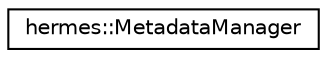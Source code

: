 digraph "Graphical Class Hierarchy"
{
 // LATEX_PDF_SIZE
  edge [fontname="Helvetica",fontsize="10",labelfontname="Helvetica",labelfontsize="10"];
  node [fontname="Helvetica",fontsize="10",shape=record];
  rankdir="LR";
  Node0 [label="hermes::MetadataManager",height=0.2,width=0.4,color="black", fillcolor="white", style="filled",URL="$structhermes_1_1_metadata_manager.html",tooltip=" "];
}
